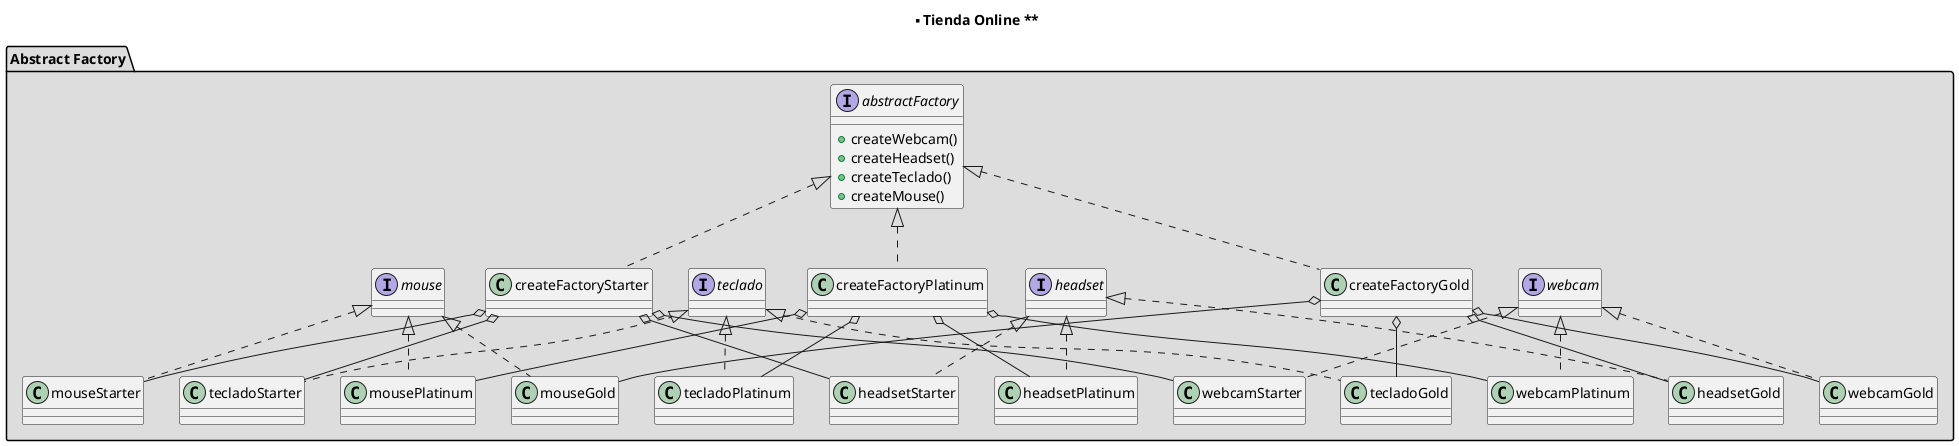 @startuml

title ** Tienda Online **

package "Abstract Factory" #DDDDDD {
   'Clases'
   interface abstractFactory{
     + createWebcam()
     + createHeadset()
     + createTeclado()
     + createMouse()
   }
   
   
   interface webcam{}
   interface headset{}
   interface teclado{}
   interface mouse{}


    'Relaciones'

   abstractFactory <|.. createFactoryStarter
   abstractFactory <|.. createFactoryPlatinum
   abstractFactory <|.. createFactoryGold

   createFactoryStarter o-- webcamStarter
   createFactoryStarter o-- headsetStarter
   createFactoryStarter o-- tecladoStarter 
   createFactoryStarter o-- mouseStarter 

   createFactoryPlatinum o-- webcamPlatinum
   createFactoryPlatinum o-- headsetPlatinum
   createFactoryPlatinum o-- tecladoPlatinum 
   createFactoryPlatinum o-- mousePlatinum 

   createFactoryGold o-- webcamGold
   createFactoryGold o-- headsetGold
   createFactoryGold o-- tecladoGold 
   createFactoryGold o-- mouseGold

   webcam <|.. webcamStarter
   webcam <|.. webcamPlatinum
   webcam <|.. webcamGold

   headset <|.. headsetStarter
   headset <|.. headsetPlatinum
   headset <|.. headsetGold

   teclado <|.. tecladoStarter
   teclado <|.. tecladoPlatinum
   teclado <|.. tecladoGold
   
   mouse <|.. mouseStarter
   mouse <|.. mousePlatinum
   mouse <|.. mouseGold
}

@enduml